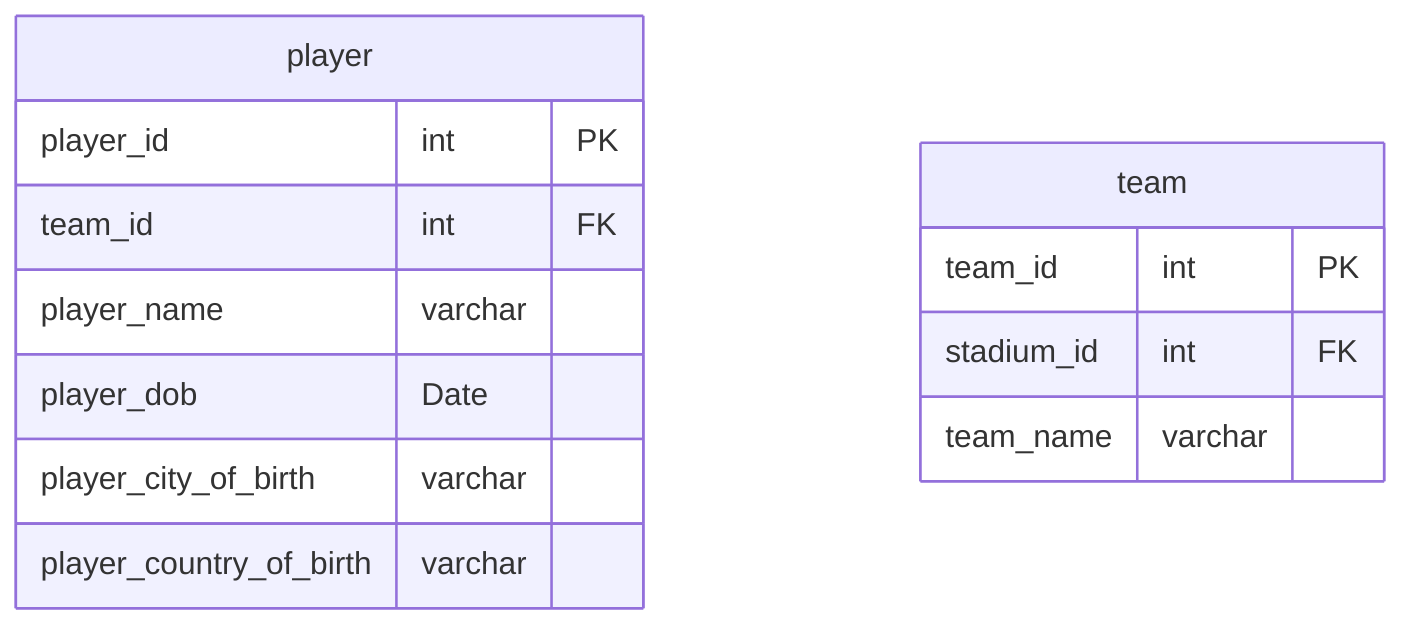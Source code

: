 erDiagram
    
    %% Entities
    player {
        player_id int PK
        team_id int FK
        player_name varchar
        player_dob Date
        player_city_of_birth varchar
        player_country_of_birth varchar
    }
    team {
        team_id int PK
        stadium_id int FK
        team_name varchar
    }
